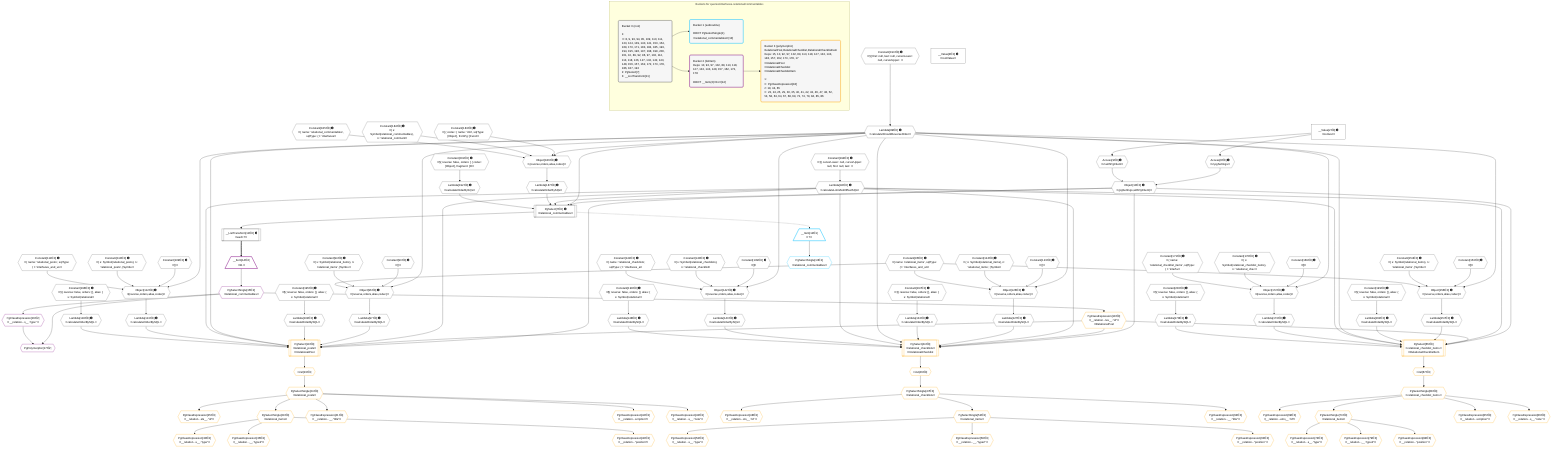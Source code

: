 %%{init: {'themeVariables': { 'fontSize': '12px'}}}%%
graph TD
    classDef path fill:#eee,stroke:#000,color:#000
    classDef plan fill:#fff,stroke-width:1px,color:#000
    classDef itemplan fill:#fff,stroke-width:2px,color:#000
    classDef unbatchedplan fill:#dff,stroke-width:1px,color:#000
    classDef sideeffectplan fill:#fcc,stroke-width:2px,color:#000
    classDef bucket fill:#f6f6f6,color:#000,stroke-width:2px,text-align:left


    %% plan dependencies
    PgSelect7[["PgSelect[7∈0] ➊<br />ᐸrelational_commentablesᐳ"]]:::plan
    Object10{{"Object[10∈0] ➊<br />ᐸ{pgSettings,withPgClient}ᐳ"}}:::plan
    Lambda89{{"Lambda[89∈0] ➊<br />ᐸcalculateShouldReverseOrderᐳ"}}:::plan
    Lambda92{{"Lambda[92∈0] ➊<br />ᐸcalculateLimitAndOffsetSQLᐳ"}}:::plan
    Lambda187{{"Lambda[187∈0] ➊<br />ᐸcalculateOrderBySQLᐳ"}}:::plan
    Lambda192{{"Lambda[192∈0] ➊<br />ᐸcalculateOrderBySQLᐳ"}}:::plan
    Object10 & Lambda89 & Lambda92 & Lambda187 & Lambda192 --> PgSelect7
    Object96{{"Object[96∈0] ➊<br />ᐸ{reverse,orders,alias,codec}ᐳ"}}:::plan
    Constant93{{"Constant[93∈0] ➊<br />ᐸ[]ᐳ"}}:::plan
    Constant94{{"Constant[94∈0] ➊<br />ᐸ{ s: Symbol(relational_items), n: 'relational_items', [Symboᐳ"}}:::plan
    Constant95{{"Constant[95∈0] ➊<br />ᐸ{ name: 'relational_items', sqlType: { t: 'interfaces_and_unᐳ"}}:::plan
    Lambda89 & Constant93 & Constant94 & Constant95 --> Object96
    Object112{{"Object[112∈0] ➊<br />ᐸ{reverse,orders,alias,codec}ᐳ"}}:::plan
    Constant109{{"Constant[109∈0] ➊<br />ᐸ[]ᐳ"}}:::plan
    Constant110{{"Constant[110∈0] ➊<br />ᐸ{ s: Symbol(relational_posts), n: 'relational_posts', [Symboᐳ"}}:::plan
    Constant111{{"Constant[111∈0] ➊<br />ᐸ{ name: 'relational_posts', sqlType: { t: 'interfaces_and_unᐳ"}}:::plan
    Lambda89 & Constant109 & Constant110 & Constant111 --> Object112
    Object126{{"Object[126∈0] ➊<br />ᐸ{reverse,orders,alias,codec}ᐳ"}}:::plan
    Constant123{{"Constant[123∈0] ➊<br />ᐸ[]ᐳ"}}:::plan
    Constant124{{"Constant[124∈0] ➊<br />ᐸ{ s: Symbol(relational_items), n: 'relational_items', [Symboᐳ"}}:::plan
    Lambda89 & Constant123 & Constant124 & Constant95 --> Object126
    Object142{{"Object[142∈0] ➊<br />ᐸ{reverse,orders,alias,codec}ᐳ"}}:::plan
    Constant139{{"Constant[139∈0] ➊<br />ᐸ[]ᐳ"}}:::plan
    Constant140{{"Constant[140∈0] ➊<br />ᐸ{ s: Symbol(relational_checklists), n: 'relational_checklistᐳ"}}:::plan
    Constant141{{"Constant[141∈0] ➊<br />ᐸ{ name: 'relational_checklists', sqlType: { t: 'interfaces_aᐳ"}}:::plan
    Lambda89 & Constant139 & Constant140 & Constant141 --> Object142
    Object156{{"Object[156∈0] ➊<br />ᐸ{reverse,orders,alias,codec}ᐳ"}}:::plan
    Constant153{{"Constant[153∈0] ➊<br />ᐸ[]ᐳ"}}:::plan
    Constant154{{"Constant[154∈0] ➊<br />ᐸ{ s: Symbol(relational_items), n: 'relational_items', [Symboᐳ"}}:::plan
    Lambda89 & Constant153 & Constant154 & Constant95 --> Object156
    Object172{{"Object[172∈0] ➊<br />ᐸ{reverse,orders,alias,codec}ᐳ"}}:::plan
    Constant169{{"Constant[169∈0] ➊<br />ᐸ[]ᐳ"}}:::plan
    Constant170{{"Constant[170∈0] ➊<br />ᐸ{ s: Symbol(relational_checklist_items), n: 'relational_checᐳ"}}:::plan
    Constant171{{"Constant[171∈0] ➊<br />ᐸ{ name: 'relational_checklist_items', sqlType: { t: 'interfaᐳ"}}:::plan
    Lambda89 & Constant169 & Constant170 & Constant171 --> Object172
    Object186{{"Object[186∈0] ➊<br />ᐸ{reverse,orders,alias,codec}ᐳ"}}:::plan
    Constant183{{"Constant[183∈0] ➊<br />ᐸ[ { codec: { name: 'int4', sqlType: [Object], fromPg: [Functᐳ"}}:::plan
    Constant184{{"Constant[184∈0] ➊<br />ᐸ{ s: Symbol(relational_commentables), n: 'relational_commentᐳ"}}:::plan
    Constant185{{"Constant[185∈0] ➊<br />ᐸ{ name: 'relational_commentables', sqlType: { t: 'interfacesᐳ"}}:::plan
    Lambda89 & Constant183 & Constant184 & Constant185 --> Object186
    Access8{{"Access[8∈0] ➊<br />ᐸ2.pgSettingsᐳ"}}:::plan
    Access9{{"Access[9∈0] ➊<br />ᐸ2.withPgClientᐳ"}}:::plan
    Access8 & Access9 --> Object10
    __Value2["__Value[2∈0] ➊<br />ᐸcontextᐳ"]:::plan
    __Value2 --> Access8
    __Value2 --> Access9
    __ListTransform11[["__ListTransform[11∈0] ➊<br />ᐸeach:7ᐳ"]]:::plan
    PgSelect7 --> __ListTransform11
    Constant193{{"Constant[193∈0] ➊<br />ᐸ§{ first: null, last: null, cursorLower: null, cursorUpper: ᐳ"}}:::plan
    Constant193 --> Lambda89
    Constant194{{"Constant[194∈0] ➊<br />ᐸ§{ cursorLower: null, cursorUpper: null, first: null, last: ᐳ"}}:::plan
    Constant194 --> Lambda92
    Lambda97{{"Lambda[97∈0] ➊<br />ᐸcalculateOrderBySQLᐳ"}}:::plan
    Object96 --> Lambda97
    Lambda102{{"Lambda[102∈0] ➊<br />ᐸcalculateOrderBySQLᐳ"}}:::plan
    Constant195{{"Constant[195∈0] ➊<br />ᐸ§{ reverse: false, orders: [], alias: { s: Symbol(relationalᐳ"}}:::plan
    Constant195 --> Lambda102
    Lambda113{{"Lambda[113∈0] ➊<br />ᐸcalculateOrderBySQLᐳ"}}:::plan
    Object112 --> Lambda113
    Lambda118{{"Lambda[118∈0] ➊<br />ᐸcalculateOrderBySQLᐳ"}}:::plan
    Constant196{{"Constant[196∈0] ➊<br />ᐸ§{ reverse: false, orders: [], alias: { s: Symbol(relationalᐳ"}}:::plan
    Constant196 --> Lambda118
    Lambda127{{"Lambda[127∈0] ➊<br />ᐸcalculateOrderBySQLᐳ"}}:::plan
    Object126 --> Lambda127
    Lambda132{{"Lambda[132∈0] ➊<br />ᐸcalculateOrderBySQLᐳ"}}:::plan
    Constant197{{"Constant[197∈0] ➊<br />ᐸ§{ reverse: false, orders: [], alias: { s: Symbol(relationalᐳ"}}:::plan
    Constant197 --> Lambda132
    Lambda143{{"Lambda[143∈0] ➊<br />ᐸcalculateOrderBySQLᐳ"}}:::plan
    Object142 --> Lambda143
    Lambda148{{"Lambda[148∈0] ➊<br />ᐸcalculateOrderBySQLᐳ"}}:::plan
    Constant198{{"Constant[198∈0] ➊<br />ᐸ§{ reverse: false, orders: [], alias: { s: Symbol(relationalᐳ"}}:::plan
    Constant198 --> Lambda148
    Lambda157{{"Lambda[157∈0] ➊<br />ᐸcalculateOrderBySQLᐳ"}}:::plan
    Object156 --> Lambda157
    Lambda162{{"Lambda[162∈0] ➊<br />ᐸcalculateOrderBySQLᐳ"}}:::plan
    Constant199{{"Constant[199∈0] ➊<br />ᐸ§{ reverse: false, orders: [], alias: { s: Symbol(relationalᐳ"}}:::plan
    Constant199 --> Lambda162
    Lambda173{{"Lambda[173∈0] ➊<br />ᐸcalculateOrderBySQLᐳ"}}:::plan
    Object172 --> Lambda173
    Lambda178{{"Lambda[178∈0] ➊<br />ᐸcalculateOrderBySQLᐳ"}}:::plan
    Constant200{{"Constant[200∈0] ➊<br />ᐸ§{ reverse: false, orders: [], alias: { s: Symbol(relationalᐳ"}}:::plan
    Constant200 --> Lambda178
    Object186 --> Lambda187
    Constant201{{"Constant[201∈0] ➊<br />ᐸ§{ reverse: false, orders: [ { codec: [Object], fragment: [Oᐳ"}}:::plan
    Constant201 --> Lambda192
    __Value4["__Value[4∈0] ➊<br />ᐸrootValueᐳ"]:::plan
    __Item12[/"__Item[12∈1]<br />ᐸ7ᐳ"\]:::itemplan
    PgSelect7 -.-> __Item12
    PgSelectSingle13{{"PgSelectSingle[13∈1]<br />ᐸrelational_commentablesᐳ"}}:::plan
    __Item12 --> PgSelectSingle13
    PgPolymorphic17{{"PgPolymorphic[17∈2]"}}:::plan
    PgSelectSingle15{{"PgSelectSingle[15∈2]<br />ᐸrelational_commentablesᐳ"}}:::plan
    PgClassExpression16{{"PgClassExpression[16∈2]<br />ᐸ__relation...s__.”type”ᐳ"}}:::plan
    PgSelectSingle15 & PgClassExpression16 --> PgPolymorphic17
    __Item14[/"__Item[14∈2]<br />ᐸ11ᐳ"\]:::itemplan
    __ListTransform11 ==> __Item14
    __Item14 --> PgSelectSingle15
    PgSelectSingle15 --> PgClassExpression16
    PgSelect19[["PgSelect[19∈3]<br />ᐸrelational_postsᐳ<br />ᐳRelationalPost"]]:::plan
    PgClassExpression18{{"PgClassExpression[18∈3]<br />ᐸ__relation...les__.”id”ᐳ<br />ᐳRelationalPost"}}:::plan
    Object10 & PgClassExpression18 & Lambda92 & Lambda97 & Lambda102 & Lambda89 & Lambda92 & Lambda113 & Lambda118 --> PgSelect19
    PgSelect44[["PgSelect[44∈3]<br />ᐸrelational_checklistsᐳ<br />ᐳRelationalChecklist"]]:::plan
    Object10 & PgClassExpression18 & Lambda92 & Lambda127 & Lambda132 & Lambda89 & Lambda92 & Lambda143 & Lambda148 --> PgSelect44
    PgSelect65[["PgSelect[65∈3]<br />ᐸrelational_checklist_itemsᐳ<br />ᐳRelationalChecklistItem"]]:::plan
    Object10 & PgClassExpression18 & Lambda92 & Lambda157 & Lambda162 & Lambda89 & Lambda92 & Lambda173 & Lambda178 --> PgSelect65
    PgSelectSingle15 --> PgClassExpression18
    First23{{"First[23∈3]"}}:::plan
    PgSelect19 --> First23
    PgSelectSingle24{{"PgSelectSingle[24∈3]<br />ᐸrelational_postsᐳ"}}:::plan
    First23 --> PgSelectSingle24
    PgClassExpression25{{"PgClassExpression[25∈3]<br />ᐸ__relation...sts__.”id”ᐳ"}}:::plan
    PgSelectSingle24 --> PgClassExpression25
    PgSelectSingle29{{"PgSelectSingle[29∈3]<br />ᐸrelational_itemsᐳ"}}:::plan
    PgSelectSingle24 --> PgSelectSingle29
    PgClassExpression30{{"PgClassExpression[30∈3]<br />ᐸ__relation...s__.”type”ᐳ"}}:::plan
    PgSelectSingle29 --> PgClassExpression30
    PgClassExpression35{{"PgClassExpression[35∈3]<br />ᐸ__relation...__.”type2”ᐳ"}}:::plan
    PgSelectSingle29 --> PgClassExpression35
    PgClassExpression40{{"PgClassExpression[40∈3]<br />ᐸ__relation...”position”ᐳ"}}:::plan
    PgSelectSingle29 --> PgClassExpression40
    PgClassExpression41{{"PgClassExpression[41∈3]<br />ᐸ__relation...__.”title”ᐳ"}}:::plan
    PgSelectSingle24 --> PgClassExpression41
    PgClassExpression42{{"PgClassExpression[42∈3]<br />ᐸ__relation...scription”ᐳ"}}:::plan
    PgSelectSingle24 --> PgClassExpression42
    PgClassExpression43{{"PgClassExpression[43∈3]<br />ᐸ__relation...s__.”note”ᐳ"}}:::plan
    PgSelectSingle24 --> PgClassExpression43
    First46{{"First[46∈3]"}}:::plan
    PgSelect44 --> First46
    PgSelectSingle47{{"PgSelectSingle[47∈3]<br />ᐸrelational_checklistsᐳ"}}:::plan
    First46 --> PgSelectSingle47
    PgClassExpression48{{"PgClassExpression[48∈3]<br />ᐸ__relation...sts__.”id”ᐳ"}}:::plan
    PgSelectSingle47 --> PgClassExpression48
    PgSelectSingle52{{"PgSelectSingle[52∈3]<br />ᐸrelational_itemsᐳ"}}:::plan
    PgSelectSingle47 --> PgSelectSingle52
    PgClassExpression53{{"PgClassExpression[53∈3]<br />ᐸ__relation...s__.”type”ᐳ"}}:::plan
    PgSelectSingle52 --> PgClassExpression53
    PgClassExpression58{{"PgClassExpression[58∈3]<br />ᐸ__relation...__.”type2”ᐳ"}}:::plan
    PgSelectSingle52 --> PgClassExpression58
    PgClassExpression63{{"PgClassExpression[63∈3]<br />ᐸ__relation...”position”ᐳ"}}:::plan
    PgSelectSingle52 --> PgClassExpression63
    PgClassExpression64{{"PgClassExpression[64∈3]<br />ᐸ__relation...__.”title”ᐳ"}}:::plan
    PgSelectSingle47 --> PgClassExpression64
    First67{{"First[67∈3]"}}:::plan
    PgSelect65 --> First67
    PgSelectSingle68{{"PgSelectSingle[68∈3]<br />ᐸrelational_checklist_itemsᐳ"}}:::plan
    First67 --> PgSelectSingle68
    PgClassExpression69{{"PgClassExpression[69∈3]<br />ᐸ__relation...ems__.”id”ᐳ"}}:::plan
    PgSelectSingle68 --> PgClassExpression69
    PgSelectSingle73{{"PgSelectSingle[73∈3]<br />ᐸrelational_itemsᐳ"}}:::plan
    PgSelectSingle68 --> PgSelectSingle73
    PgClassExpression74{{"PgClassExpression[74∈3]<br />ᐸ__relation...s__.”type”ᐳ"}}:::plan
    PgSelectSingle73 --> PgClassExpression74
    PgClassExpression79{{"PgClassExpression[79∈3]<br />ᐸ__relation...__.”type2”ᐳ"}}:::plan
    PgSelectSingle73 --> PgClassExpression79
    PgClassExpression84{{"PgClassExpression[84∈3]<br />ᐸ__relation...”position”ᐳ"}}:::plan
    PgSelectSingle73 --> PgClassExpression84
    PgClassExpression85{{"PgClassExpression[85∈3]<br />ᐸ__relation...scription”ᐳ"}}:::plan
    PgSelectSingle68 --> PgClassExpression85
    PgClassExpression86{{"PgClassExpression[86∈3]<br />ᐸ__relation...s__.”note”ᐳ"}}:::plan
    PgSelectSingle68 --> PgClassExpression86

    %% define steps

    subgraph "Buckets for queries/interfaces-relational/commentables"
    Bucket0("Bucket 0 (root)<br /><br />1: <br />ᐳ: 8, 9, 93, 94, 95, 109, 110, 111, 123, 124, 139, 140, 141, 153, 154, 169, 170, 171, 183, 184, 185, 193, 194, 195, 196, 197, 198, 199, 200, 201, 10, 89, 92, 96, 97, 102, 112, 113, 118, 126, 127, 132, 142, 143, 148, 156, 157, 162, 172, 173, 178, 186, 187, 192<br />2: PgSelect[7]<br />3: __ListTransform[11]"):::bucket
    classDef bucket0 stroke:#696969
    class Bucket0,__Value2,__Value4,PgSelect7,Access8,Access9,Object10,__ListTransform11,Lambda89,Lambda92,Constant93,Constant94,Constant95,Object96,Lambda97,Lambda102,Constant109,Constant110,Constant111,Object112,Lambda113,Lambda118,Constant123,Constant124,Object126,Lambda127,Lambda132,Constant139,Constant140,Constant141,Object142,Lambda143,Lambda148,Constant153,Constant154,Object156,Lambda157,Lambda162,Constant169,Constant170,Constant171,Object172,Lambda173,Lambda178,Constant183,Constant184,Constant185,Object186,Lambda187,Lambda192,Constant193,Constant194,Constant195,Constant196,Constant197,Constant198,Constant199,Constant200,Constant201 bucket0
    Bucket1("Bucket 1 (subroutine)<br /><br />ROOT PgSelectSingle{1}ᐸrelational_commentablesᐳ[13]"):::bucket
    classDef bucket1 stroke:#00bfff
    class Bucket1,__Item12,PgSelectSingle13 bucket1
    Bucket2("Bucket 2 (listItem)<br />Deps: 10, 92, 97, 102, 89, 113, 118, 127, 132, 143, 148, 157, 162, 173, 178<br /><br />ROOT __Item{2}ᐸ11ᐳ[14]"):::bucket
    classDef bucket2 stroke:#7f007f
    class Bucket2,__Item14,PgSelectSingle15,PgClassExpression16,PgPolymorphic17 bucket2
    Bucket3("Bucket 3 (polymorphic)<br />RelationalPost,RelationalChecklist,RelationalChecklistItem<br />Deps: 15, 10, 92, 97, 102, 89, 113, 118, 127, 132, 143, 148, 157, 162, 173, 178, 17<br />ᐳRelationalPost<br />ᐳRelationalChecklist<br />ᐳRelationalChecklistItem<br /><br />1: <br />ᐳ: PgClassExpression[18]<br />2: 19, 44, 65<br />ᐳ: 23, 24, 25, 29, 30, 35, 40, 41, 42, 43, 46, 47, 48, 52, 53, 58, 63, 64, 67, 68, 69, 73, 74, 79, 84, 85, 86"):::bucket
    classDef bucket3 stroke:#ffa500
    class Bucket3,PgClassExpression18,PgSelect19,First23,PgSelectSingle24,PgClassExpression25,PgSelectSingle29,PgClassExpression30,PgClassExpression35,PgClassExpression40,PgClassExpression41,PgClassExpression42,PgClassExpression43,PgSelect44,First46,PgSelectSingle47,PgClassExpression48,PgSelectSingle52,PgClassExpression53,PgClassExpression58,PgClassExpression63,PgClassExpression64,PgSelect65,First67,PgSelectSingle68,PgClassExpression69,PgSelectSingle73,PgClassExpression74,PgClassExpression79,PgClassExpression84,PgClassExpression85,PgClassExpression86 bucket3
    Bucket0 --> Bucket1 & Bucket2
    Bucket2 --> Bucket3
    end